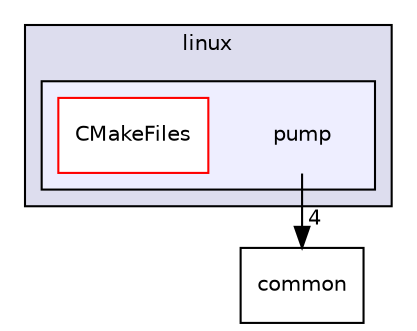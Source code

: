 digraph "/root/gifts/app/console/linux/pump" {
  compound=true
  node [ fontsize="10", fontname="Helvetica"];
  edge [ labelfontsize="10", labelfontname="Helvetica"];
  subgraph clusterdir_b9f99af893b22996669fbb81a42c8188 {
    graph [ bgcolor="#ddddee", pencolor="black", label="linux" fontname="Helvetica", fontsize="10", URL="dir_b9f99af893b22996669fbb81a42c8188.html"]
  subgraph clusterdir_a8c7b202d3215c28914f474bd0e58574 {
    graph [ bgcolor="#eeeeff", pencolor="black", label="" URL="dir_a8c7b202d3215c28914f474bd0e58574.html"];
    dir_a8c7b202d3215c28914f474bd0e58574 [shape=plaintext label="pump"];
    dir_defc59b7fecaa4beefeafba0dbe46579 [shape=box label="CMakeFiles" color="red" fillcolor="white" style="filled" URL="dir_defc59b7fecaa4beefeafba0dbe46579.html"];
  }
  }
  dir_df4143c1ee238e0ee742617b498fcc2c [shape=box label="common" URL="dir_df4143c1ee238e0ee742617b498fcc2c.html"];
  dir_a8c7b202d3215c28914f474bd0e58574->dir_df4143c1ee238e0ee742617b498fcc2c [headlabel="4", labeldistance=1.5 headhref="dir_000008_000014.html"];
}
